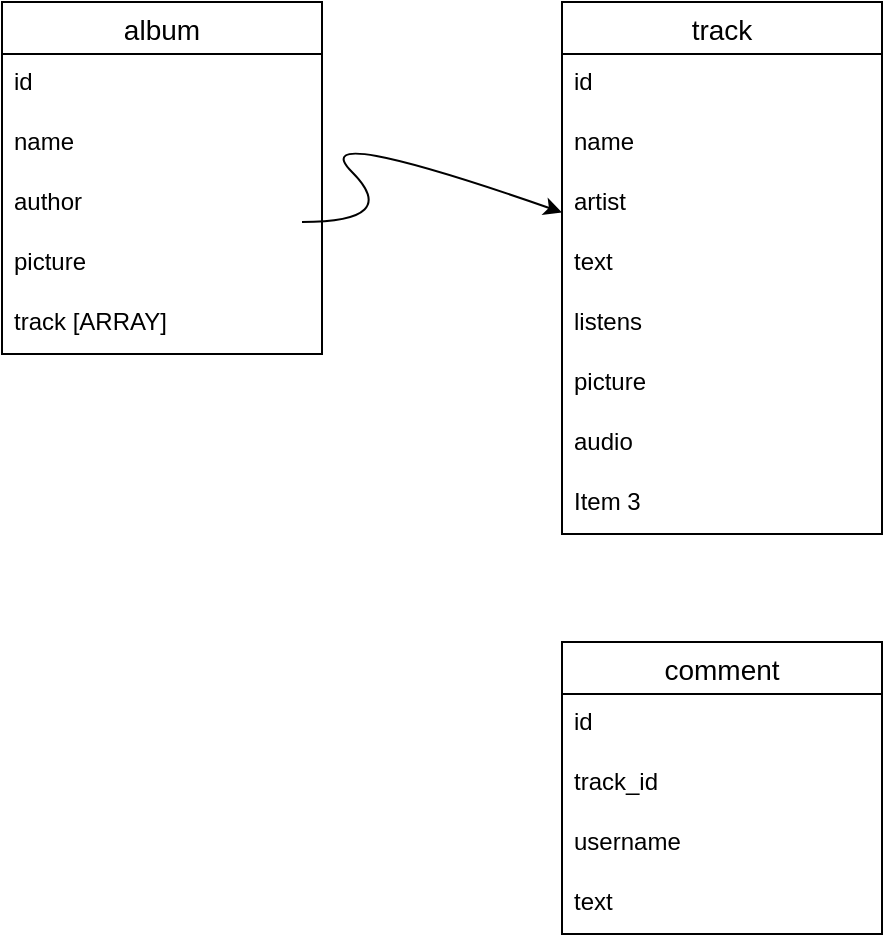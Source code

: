<mxfile version="20.8.13" type="github">
  <diagram name="Page-1" id="fYoDJOjY8p02UT26adM6">
    <mxGraphModel dx="2074" dy="916" grid="1" gridSize="10" guides="1" tooltips="1" connect="1" arrows="1" fold="1" page="1" pageScale="1" pageWidth="827" pageHeight="1169" math="0" shadow="0">
      <root>
        <mxCell id="0" />
        <mxCell id="1" parent="0" />
        <mxCell id="2DF7S07olPtCLGYWn4V--1" value="track" style="swimlane;fontStyle=0;childLayout=stackLayout;horizontal=1;startSize=26;horizontalStack=0;resizeParent=1;resizeParentMax=0;resizeLast=0;collapsible=1;marginBottom=0;align=center;fontSize=14;" vertex="1" parent="1">
          <mxGeometry x="480" y="160" width="160" height="266" as="geometry" />
        </mxCell>
        <mxCell id="2DF7S07olPtCLGYWn4V--2" value="id" style="text;strokeColor=none;fillColor=none;spacingLeft=4;spacingRight=4;overflow=hidden;rotatable=0;points=[[0,0.5],[1,0.5]];portConstraint=eastwest;fontSize=12;" vertex="1" parent="2DF7S07olPtCLGYWn4V--1">
          <mxGeometry y="26" width="160" height="30" as="geometry" />
        </mxCell>
        <mxCell id="2DF7S07olPtCLGYWn4V--3" value="name" style="text;strokeColor=none;fillColor=none;spacingLeft=4;spacingRight=4;overflow=hidden;rotatable=0;points=[[0,0.5],[1,0.5]];portConstraint=eastwest;fontSize=12;" vertex="1" parent="2DF7S07olPtCLGYWn4V--1">
          <mxGeometry y="56" width="160" height="30" as="geometry" />
        </mxCell>
        <mxCell id="2DF7S07olPtCLGYWn4V--4" value="artist" style="text;strokeColor=none;fillColor=none;spacingLeft=4;spacingRight=4;overflow=hidden;rotatable=0;points=[[0,0.5],[1,0.5]];portConstraint=eastwest;fontSize=12;" vertex="1" parent="2DF7S07olPtCLGYWn4V--1">
          <mxGeometry y="86" width="160" height="30" as="geometry" />
        </mxCell>
        <mxCell id="2DF7S07olPtCLGYWn4V--15" value="text" style="text;strokeColor=none;fillColor=none;spacingLeft=4;spacingRight=4;overflow=hidden;rotatable=0;points=[[0,0.5],[1,0.5]];portConstraint=eastwest;fontSize=12;" vertex="1" parent="2DF7S07olPtCLGYWn4V--1">
          <mxGeometry y="116" width="160" height="30" as="geometry" />
        </mxCell>
        <mxCell id="2DF7S07olPtCLGYWn4V--17" value="listens" style="text;strokeColor=none;fillColor=none;spacingLeft=4;spacingRight=4;overflow=hidden;rotatable=0;points=[[0,0.5],[1,0.5]];portConstraint=eastwest;fontSize=12;" vertex="1" parent="2DF7S07olPtCLGYWn4V--1">
          <mxGeometry y="146" width="160" height="30" as="geometry" />
        </mxCell>
        <mxCell id="2DF7S07olPtCLGYWn4V--18" value="picture" style="text;strokeColor=none;fillColor=none;spacingLeft=4;spacingRight=4;overflow=hidden;rotatable=0;points=[[0,0.5],[1,0.5]];portConstraint=eastwest;fontSize=12;" vertex="1" parent="2DF7S07olPtCLGYWn4V--1">
          <mxGeometry y="176" width="160" height="30" as="geometry" />
        </mxCell>
        <mxCell id="2DF7S07olPtCLGYWn4V--19" value="audio" style="text;strokeColor=none;fillColor=none;spacingLeft=4;spacingRight=4;overflow=hidden;rotatable=0;points=[[0,0.5],[1,0.5]];portConstraint=eastwest;fontSize=12;" vertex="1" parent="2DF7S07olPtCLGYWn4V--1">
          <mxGeometry y="206" width="160" height="30" as="geometry" />
        </mxCell>
        <mxCell id="2DF7S07olPtCLGYWn4V--16" value="Item 3" style="text;strokeColor=none;fillColor=none;spacingLeft=4;spacingRight=4;overflow=hidden;rotatable=0;points=[[0,0.5],[1,0.5]];portConstraint=eastwest;fontSize=12;" vertex="1" parent="2DF7S07olPtCLGYWn4V--1">
          <mxGeometry y="236" width="160" height="30" as="geometry" />
        </mxCell>
        <mxCell id="2DF7S07olPtCLGYWn4V--5" value="album" style="swimlane;fontStyle=0;childLayout=stackLayout;horizontal=1;startSize=26;horizontalStack=0;resizeParent=1;resizeParentMax=0;resizeLast=0;collapsible=1;marginBottom=0;align=center;fontSize=14;" vertex="1" parent="1">
          <mxGeometry x="200" y="160" width="160" height="176" as="geometry" />
        </mxCell>
        <mxCell id="2DF7S07olPtCLGYWn4V--6" value="id&#xa;" style="text;strokeColor=none;fillColor=none;spacingLeft=4;spacingRight=4;overflow=hidden;rotatable=0;points=[[0,0.5],[1,0.5]];portConstraint=eastwest;fontSize=12;" vertex="1" parent="2DF7S07olPtCLGYWn4V--5">
          <mxGeometry y="26" width="160" height="30" as="geometry" />
        </mxCell>
        <mxCell id="2DF7S07olPtCLGYWn4V--24" value="" style="curved=1;endArrow=classic;html=1;rounded=0;" edge="1" parent="2DF7S07olPtCLGYWn4V--5" target="2DF7S07olPtCLGYWn4V--1">
          <mxGeometry width="50" height="50" relative="1" as="geometry">
            <mxPoint x="150" y="110" as="sourcePoint" />
            <mxPoint x="200" y="60" as="targetPoint" />
            <Array as="points">
              <mxPoint x="200" y="110" />
              <mxPoint x="150" y="60" />
            </Array>
          </mxGeometry>
        </mxCell>
        <mxCell id="2DF7S07olPtCLGYWn4V--7" value="name" style="text;strokeColor=none;fillColor=none;spacingLeft=4;spacingRight=4;overflow=hidden;rotatable=0;points=[[0,0.5],[1,0.5]];portConstraint=eastwest;fontSize=12;" vertex="1" parent="2DF7S07olPtCLGYWn4V--5">
          <mxGeometry y="56" width="160" height="30" as="geometry" />
        </mxCell>
        <mxCell id="2DF7S07olPtCLGYWn4V--20" value="author" style="text;strokeColor=none;fillColor=none;spacingLeft=4;spacingRight=4;overflow=hidden;rotatable=0;points=[[0,0.5],[1,0.5]];portConstraint=eastwest;fontSize=12;" vertex="1" parent="2DF7S07olPtCLGYWn4V--5">
          <mxGeometry y="86" width="160" height="30" as="geometry" />
        </mxCell>
        <mxCell id="2DF7S07olPtCLGYWn4V--21" value="picture" style="text;strokeColor=none;fillColor=none;spacingLeft=4;spacingRight=4;overflow=hidden;rotatable=0;points=[[0,0.5],[1,0.5]];portConstraint=eastwest;fontSize=12;" vertex="1" parent="2DF7S07olPtCLGYWn4V--5">
          <mxGeometry y="116" width="160" height="30" as="geometry" />
        </mxCell>
        <mxCell id="2DF7S07olPtCLGYWn4V--8" value="track [ARRAY]" style="text;strokeColor=none;fillColor=none;spacingLeft=4;spacingRight=4;overflow=hidden;rotatable=0;points=[[0,0.5],[1,0.5]];portConstraint=eastwest;fontSize=12;" vertex="1" parent="2DF7S07olPtCLGYWn4V--5">
          <mxGeometry y="146" width="160" height="30" as="geometry" />
        </mxCell>
        <mxCell id="2DF7S07olPtCLGYWn4V--9" value="comment" style="swimlane;fontStyle=0;childLayout=stackLayout;horizontal=1;startSize=26;horizontalStack=0;resizeParent=1;resizeParentMax=0;resizeLast=0;collapsible=1;marginBottom=0;align=center;fontSize=14;" vertex="1" parent="1">
          <mxGeometry x="480" y="480" width="160" height="146" as="geometry" />
        </mxCell>
        <mxCell id="2DF7S07olPtCLGYWn4V--10" value="id" style="text;strokeColor=none;fillColor=none;spacingLeft=4;spacingRight=4;overflow=hidden;rotatable=0;points=[[0,0.5],[1,0.5]];portConstraint=eastwest;fontSize=12;" vertex="1" parent="2DF7S07olPtCLGYWn4V--9">
          <mxGeometry y="26" width="160" height="30" as="geometry" />
        </mxCell>
        <mxCell id="2DF7S07olPtCLGYWn4V--11" value="track_id" style="text;strokeColor=none;fillColor=none;spacingLeft=4;spacingRight=4;overflow=hidden;rotatable=0;points=[[0,0.5],[1,0.5]];portConstraint=eastwest;fontSize=12;" vertex="1" parent="2DF7S07olPtCLGYWn4V--9">
          <mxGeometry y="56" width="160" height="30" as="geometry" />
        </mxCell>
        <mxCell id="2DF7S07olPtCLGYWn4V--22" value="username" style="text;strokeColor=none;fillColor=none;spacingLeft=4;spacingRight=4;overflow=hidden;rotatable=0;points=[[0,0.5],[1,0.5]];portConstraint=eastwest;fontSize=12;" vertex="1" parent="2DF7S07olPtCLGYWn4V--9">
          <mxGeometry y="86" width="160" height="30" as="geometry" />
        </mxCell>
        <mxCell id="2DF7S07olPtCLGYWn4V--23" value="text" style="text;strokeColor=none;fillColor=none;spacingLeft=4;spacingRight=4;overflow=hidden;rotatable=0;points=[[0,0.5],[1,0.5]];portConstraint=eastwest;fontSize=12;" vertex="1" parent="2DF7S07olPtCLGYWn4V--9">
          <mxGeometry y="116" width="160" height="30" as="geometry" />
        </mxCell>
      </root>
    </mxGraphModel>
  </diagram>
</mxfile>

